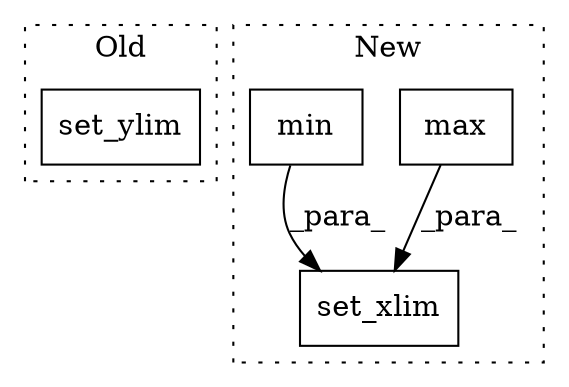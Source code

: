 digraph G {
subgraph cluster0 {
1 [label="set_ylim" a="32" s="1058,1214" l="9,1" shape="box"];
label = "Old";
style="dotted";
}
subgraph cluster1 {
2 [label="set_xlim" a="32" s="1086,1114" l="9,1" shape="box"];
3 [label="max" a="32" s="1061,1066" l="4,1" shape="box"];
4 [label="min" a="32" s="1024,1029" l="4,1" shape="box"];
label = "New";
style="dotted";
}
3 -> 2 [label="_para_"];
4 -> 2 [label="_para_"];
}
